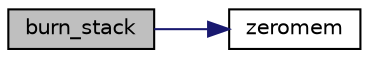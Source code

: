 digraph "burn_stack"
{
 // LATEX_PDF_SIZE
  edge [fontname="Helvetica",fontsize="10",labelfontname="Helvetica",labelfontsize="10"];
  node [fontname="Helvetica",fontsize="10",shape=record];
  rankdir="LR";
  Node0 [label="burn_stack",height=0.2,width=0.4,color="black", fillcolor="grey75", style="filled", fontcolor="black",tooltip="Burn some stack memory."];
  Node0 -> Node1 [color="midnightblue",fontsize="10",style="solid",fontname="Helvetica"];
  Node1 [label="zeromem",height=0.2,width=0.4,color="black", fillcolor="white", style="filled",URL="$tomcrypt__misc_8h.html#a63b6e188713790263bfd3612fe8b398f",tooltip="Zero a block of memory."];
}
